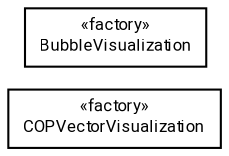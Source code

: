 #!/usr/local/bin/dot
#
# Class diagram 
# Generated by UMLGraph version R5_7_2-60-g0e99a6 (http://www.spinellis.gr/umlgraph/)
#

digraph G {
	graph [fontnames="svg"]
	edge [fontname="Roboto",fontsize=7,labelfontname="Roboto",labelfontsize=7,color="black"];
	node [fontname="Roboto",fontcolor="black",fontsize=8,shape=plaintext,margin=0,width=0,height=0];
	nodesep=0.15;
	ranksep=0.25;
	rankdir=LR;
	// de.lmu.ifi.dbs.elki.visualization.visualizers.scatterplot.outlier.COPVectorVisualization
	c185849 [label=<<table title="de.lmu.ifi.dbs.elki.visualization.visualizers.scatterplot.outlier.COPVectorVisualization" border="0" cellborder="1" cellspacing="0" cellpadding="2" href="COPVectorVisualization.html" target="_parent">
		<tr><td><table border="0" cellspacing="0" cellpadding="1">
		<tr><td align="center" balign="center"> &#171;factory&#187; </td></tr>
		<tr><td align="center" balign="center"> <font face="Roboto">COPVectorVisualization</font> </td></tr>
		</table></td></tr>
		</table>>, URL="COPVectorVisualization.html"];
	// de.lmu.ifi.dbs.elki.visualization.visualizers.scatterplot.outlier.BubbleVisualization
	c185851 [label=<<table title="de.lmu.ifi.dbs.elki.visualization.visualizers.scatterplot.outlier.BubbleVisualization" border="0" cellborder="1" cellspacing="0" cellpadding="2" href="BubbleVisualization.html" target="_parent">
		<tr><td><table border="0" cellspacing="0" cellpadding="1">
		<tr><td align="center" balign="center"> &#171;factory&#187; </td></tr>
		<tr><td align="center" balign="center"> <font face="Roboto">BubbleVisualization</font> </td></tr>
		</table></td></tr>
		</table>>, URL="BubbleVisualization.html"];
}

